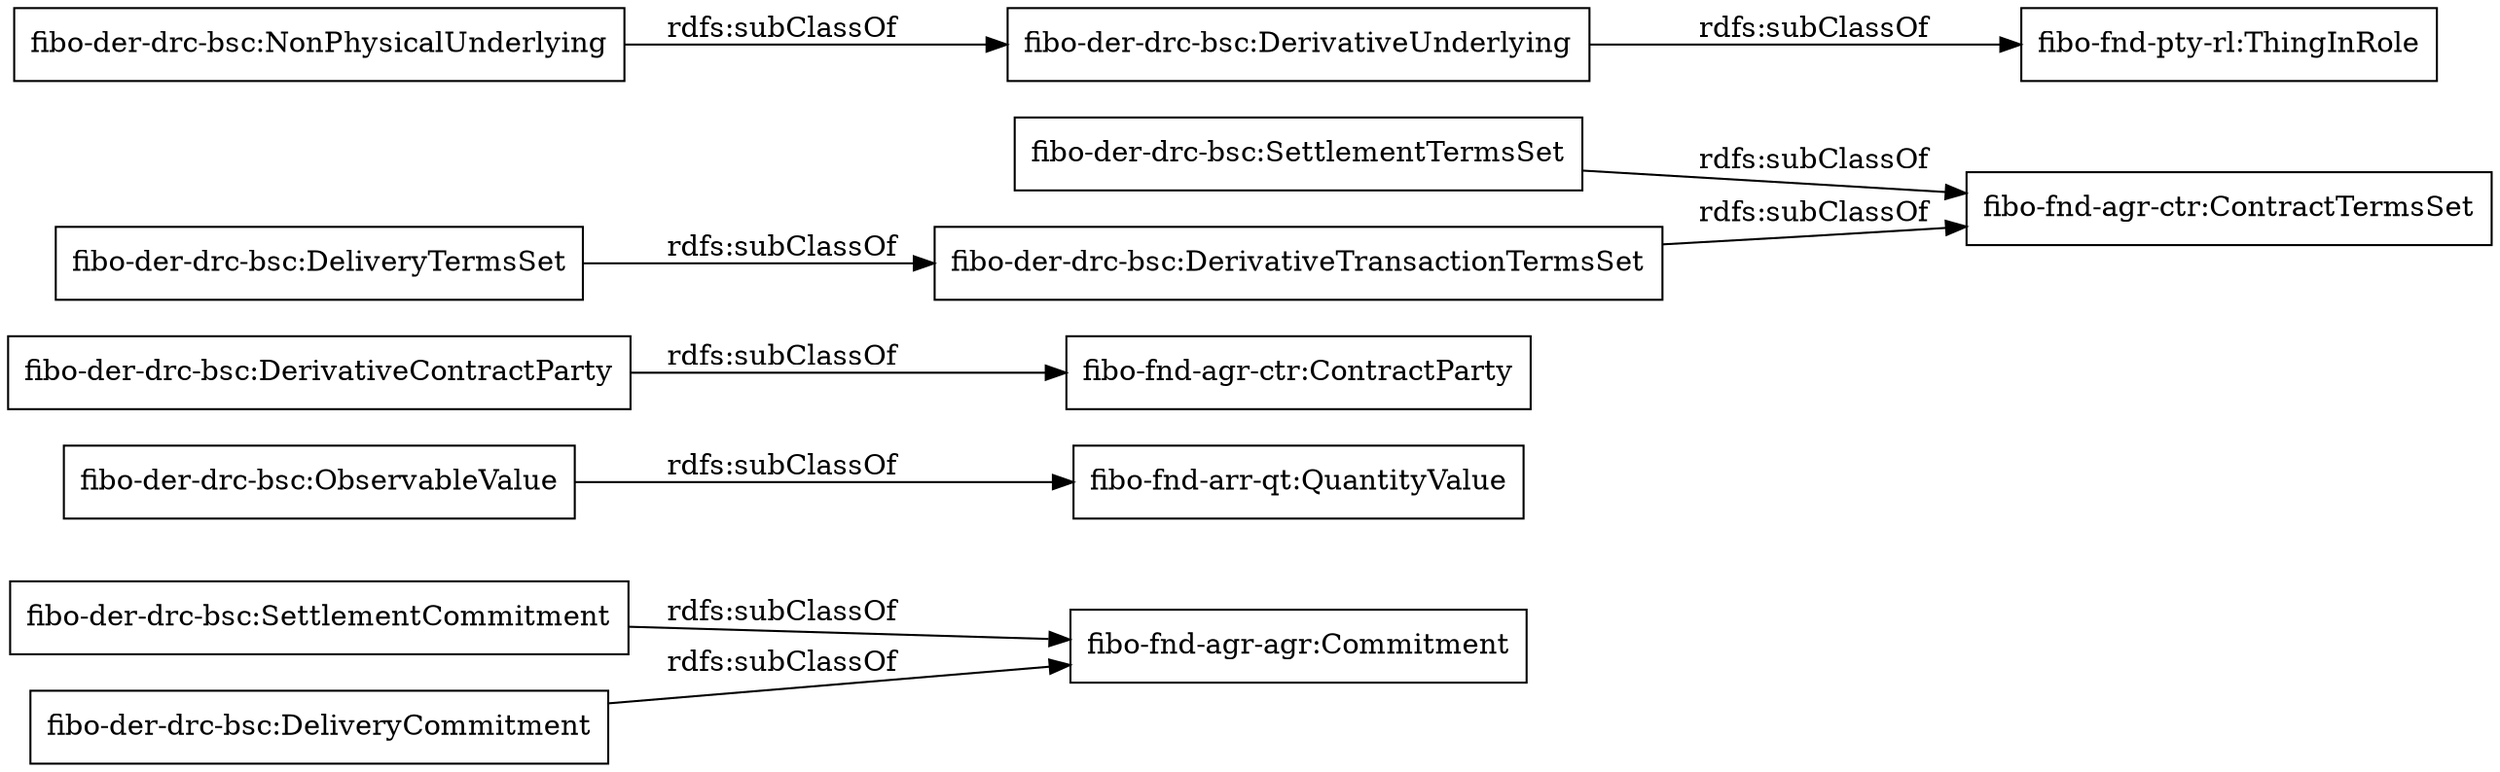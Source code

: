 digraph ar2dtool_diagram { 
rankdir=LR;
size="1000"
node [shape = rectangle, color="black"]; "fibo-der-drc-bsc:SettlementCommitment" "fibo-der-drc-bsc:ObservableValue" "fibo-der-drc-bsc:DerivativeContractParty" "fibo-der-drc-bsc:DeliveryCommitment" "fibo-der-drc-bsc:DerivativeTransactionTermsSet" "fibo-der-drc-bsc:SettlementTermsSet" "fibo-der-drc-bsc:DerivativeUnderlying" "fibo-der-drc-bsc:DeliveryTermsSet" "fibo-der-drc-bsc:NonPhysicalUnderlying" ; /*classes style*/
	"fibo-der-drc-bsc:DeliveryTermsSet" -> "fibo-der-drc-bsc:DerivativeTransactionTermsSet" [ label = "rdfs:subClassOf" ];
	"fibo-der-drc-bsc:DeliveryCommitment" -> "fibo-fnd-agr-agr:Commitment" [ label = "rdfs:subClassOf" ];
	"fibo-der-drc-bsc:DerivativeContractParty" -> "fibo-fnd-agr-ctr:ContractParty" [ label = "rdfs:subClassOf" ];
	"fibo-der-drc-bsc:DerivativeUnderlying" -> "fibo-fnd-pty-rl:ThingInRole" [ label = "rdfs:subClassOf" ];
	"fibo-der-drc-bsc:ObservableValue" -> "fibo-fnd-arr-qt:QuantityValue" [ label = "rdfs:subClassOf" ];
	"fibo-der-drc-bsc:NonPhysicalUnderlying" -> "fibo-der-drc-bsc:DerivativeUnderlying" [ label = "rdfs:subClassOf" ];
	"fibo-der-drc-bsc:SettlementCommitment" -> "fibo-fnd-agr-agr:Commitment" [ label = "rdfs:subClassOf" ];
	"fibo-der-drc-bsc:SettlementTermsSet" -> "fibo-fnd-agr-ctr:ContractTermsSet" [ label = "rdfs:subClassOf" ];
	"fibo-der-drc-bsc:DerivativeTransactionTermsSet" -> "fibo-fnd-agr-ctr:ContractTermsSet" [ label = "rdfs:subClassOf" ];

}
